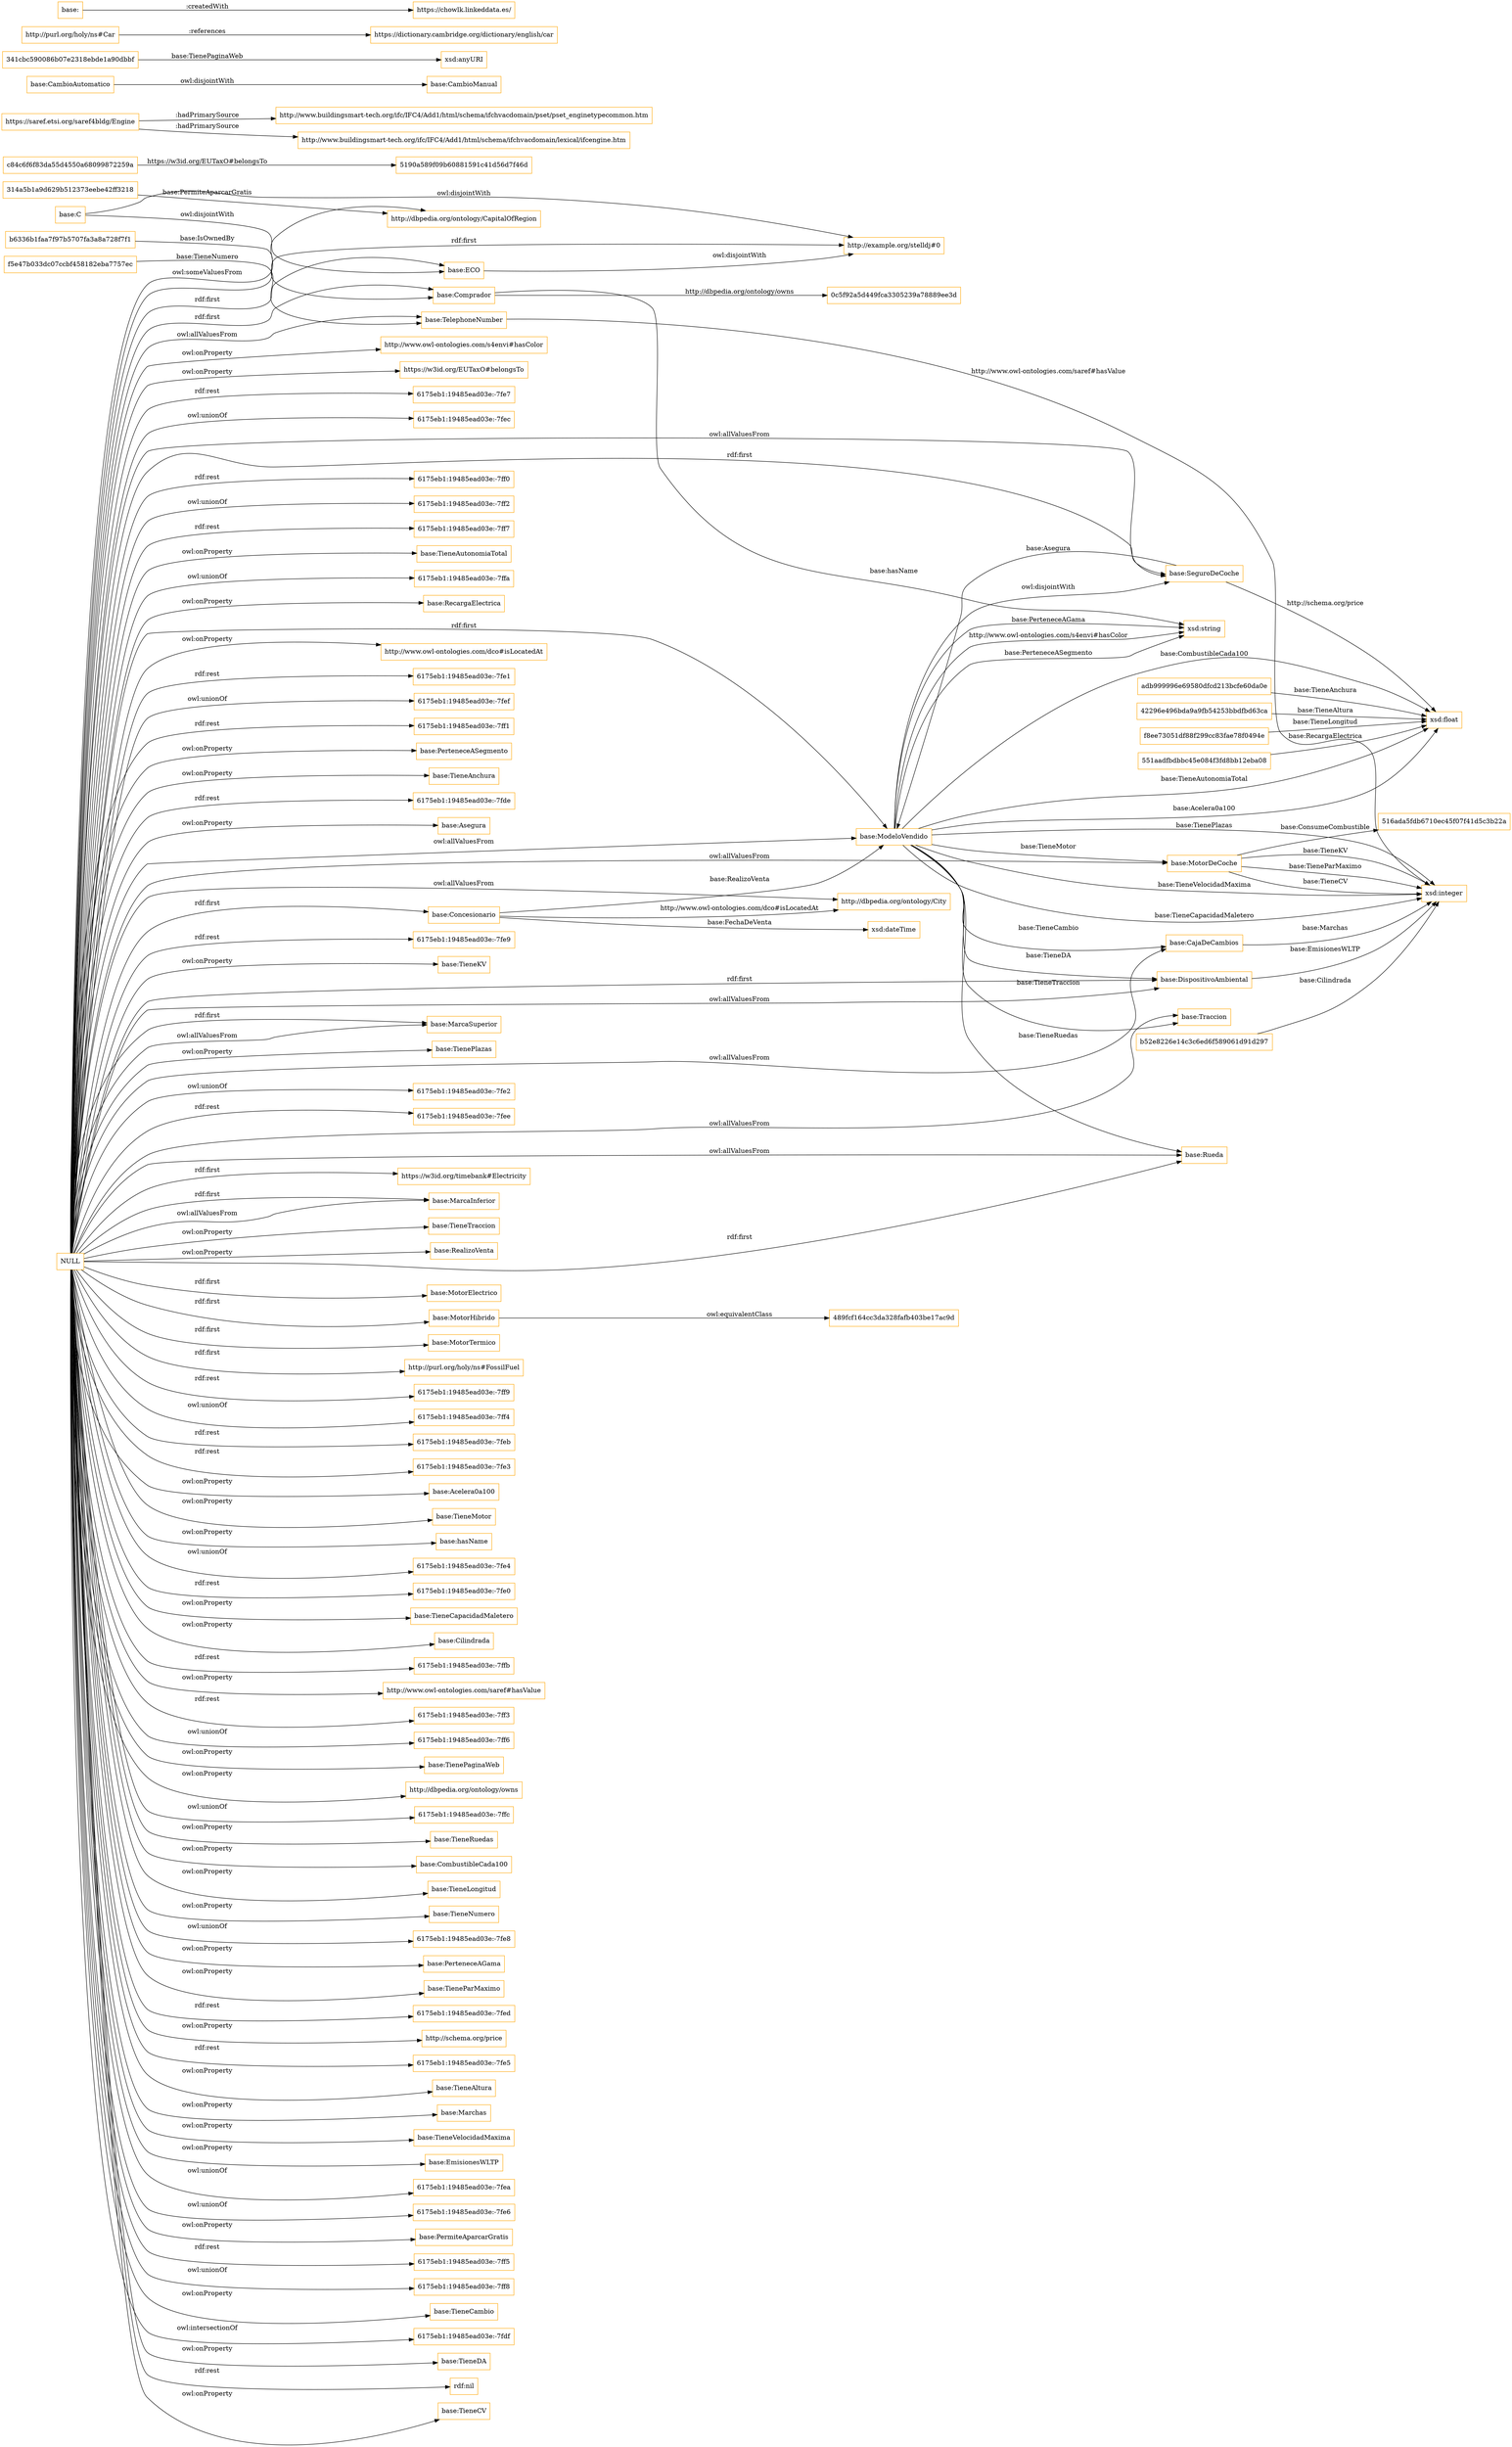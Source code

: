 digraph ar2dtool_diagram { 
rankdir=LR;
size="1501"
node [shape = rectangle, color="orange"]; "base:Traccion" "b52e8226e14c3c6ed6f589061d91d297" "c84c6f6f83da55d4550a68099872259a" "base:SeguroDeCoche" "base:MarcaSuperior" "42296e496bda9a9fb54253bbdfbd63ca" "314a5b1a9d629b512373eebe42ff3218" "http://dbpedia.org/ontology/CapitalOfRegion" "base:DispositivoAmbiental" "https://saref.etsi.org/saref4bldg/Engine" "b6336b1faa7f97b5707fa3a8a728f7f1" "489fcf164cc3da328fafb403be17ac9d" "base:TelephoneNumber" "base:Comprador" "base:MotorDeCoche" "base:Rueda" "f8ee73051df88f299cc83fae78f0494e" "base:Concesionario" "base:CambioManual" "5190a589f09b60881591c41d56d7f46d" "551aadfbdbbc45e084f3fd8bb12eba08" "https://w3id.org/timebank#Electricity" "adb999996e69580dfcd213bcfe60da0e" "base:CajaDeCambios" "f5e47b033dc07ccbf458182eba7757ec" "341cbc590086b07e2318ebde1a90dbbf" "0c5f92a5d449fca3305239a78889ee3d" "base:MarcaInferior" "base:CambioAutomatico" "http://dbpedia.org/ontology/City" "base:C" "base:ECO" "http://purl.org/holy/ns#Car" "base:ModeloVendido" "base:MotorElectrico" "base:MotorHibrido" "http://example.org/stelldj#0" "516ada5fdb6710ec45f07f41d5c3b22a" "base:MotorTermico" "http://purl.org/holy/ns#FossilFuel" ; /*classes style*/
	"base:C" -> "http://example.org/stelldj#0" [ label = "owl:disjointWith" ];
	"base:C" -> "base:ECO" [ label = "owl:disjointWith" ];
	"http://purl.org/holy/ns#Car" -> "https://dictionary.cambridge.org/dictionary/english/car" [ label = ":references" ];
	"base:CambioAutomatico" -> "base:CambioManual" [ label = "owl:disjointWith" ];
	"NULL" -> "base:Traccion" [ label = "owl:allValuesFrom" ];
	"NULL" -> "6175eb1:19485ead03e:-7ff9" [ label = "rdf:rest" ];
	"NULL" -> "6175eb1:19485ead03e:-7ff4" [ label = "owl:unionOf" ];
	"NULL" -> "6175eb1:19485ead03e:-7feb" [ label = "rdf:rest" ];
	"NULL" -> "6175eb1:19485ead03e:-7fe3" [ label = "rdf:rest" ];
	"NULL" -> "base:Acelera0a100" [ label = "owl:onProperty" ];
	"NULL" -> "base:MarcaInferior" [ label = "owl:allValuesFrom" ];
	"NULL" -> "base:TieneMotor" [ label = "owl:onProperty" ];
	"NULL" -> "base:hasName" [ label = "owl:onProperty" ];
	"NULL" -> "6175eb1:19485ead03e:-7fe4" [ label = "owl:unionOf" ];
	"NULL" -> "6175eb1:19485ead03e:-7fe0" [ label = "rdf:rest" ];
	"NULL" -> "base:Comprador" [ label = "rdf:first" ];
	"NULL" -> "base:TieneCapacidadMaletero" [ label = "owl:onProperty" ];
	"NULL" -> "base:Cilindrada" [ label = "owl:onProperty" ];
	"NULL" -> "6175eb1:19485ead03e:-7ffb" [ label = "rdf:rest" ];
	"NULL" -> "http://www.owl-ontologies.com/saref#hasValue" [ label = "owl:onProperty" ];
	"NULL" -> "base:MotorTermico" [ label = "rdf:first" ];
	"NULL" -> "6175eb1:19485ead03e:-7ff3" [ label = "rdf:rest" ];
	"NULL" -> "6175eb1:19485ead03e:-7ff6" [ label = "owl:unionOf" ];
	"NULL" -> "base:TienePaginaWeb" [ label = "owl:onProperty" ];
	"NULL" -> "http://dbpedia.org/ontology/owns" [ label = "owl:onProperty" ];
	"NULL" -> "6175eb1:19485ead03e:-7ffc" [ label = "owl:unionOf" ];
	"NULL" -> "base:TieneRuedas" [ label = "owl:onProperty" ];
	"NULL" -> "base:CombustibleCada100" [ label = "owl:onProperty" ];
	"NULL" -> "base:TieneLongitud" [ label = "owl:onProperty" ];
	"NULL" -> "http://example.org/stelldj#0" [ label = "rdf:first" ];
	"NULL" -> "base:TieneNumero" [ label = "owl:onProperty" ];
	"NULL" -> "6175eb1:19485ead03e:-7fe8" [ label = "owl:unionOf" ];
	"NULL" -> "base:PerteneceAGama" [ label = "owl:onProperty" ];
	"NULL" -> "base:ModeloVendido" [ label = "owl:allValuesFrom" ];
	"NULL" -> "base:TieneParMaximo" [ label = "owl:onProperty" ];
	"NULL" -> "6175eb1:19485ead03e:-7fed" [ label = "rdf:rest" ];
	"NULL" -> "http://schema.org/price" [ label = "owl:onProperty" ];
	"NULL" -> "6175eb1:19485ead03e:-7fe5" [ label = "rdf:rest" ];
	"NULL" -> "base:TieneAltura" [ label = "owl:onProperty" ];
	"NULL" -> "base:Marchas" [ label = "owl:onProperty" ];
	"NULL" -> "base:TieneVelocidadMaxima" [ label = "owl:onProperty" ];
	"NULL" -> "base:EmisionesWLTP" [ label = "owl:onProperty" ];
	"NULL" -> "6175eb1:19485ead03e:-7fea" [ label = "owl:unionOf" ];
	"NULL" -> "6175eb1:19485ead03e:-7fe6" [ label = "owl:unionOf" ];
	"NULL" -> "base:PermiteAparcarGratis" [ label = "owl:onProperty" ];
	"NULL" -> "6175eb1:19485ead03e:-7ff5" [ label = "rdf:rest" ];
	"NULL" -> "6175eb1:19485ead03e:-7ff8" [ label = "owl:unionOf" ];
	"NULL" -> "base:ModeloVendido" [ label = "rdf:first" ];
	"NULL" -> "base:Rueda" [ label = "owl:allValuesFrom" ];
	"NULL" -> "base:CajaDeCambios" [ label = "owl:allValuesFrom" ];
	"NULL" -> "base:TieneCambio" [ label = "owl:onProperty" ];
	"NULL" -> "6175eb1:19485ead03e:-7fdf" [ label = "owl:intersectionOf" ];
	"NULL" -> "https://w3id.org/timebank#Electricity" [ label = "rdf:first" ];
	"NULL" -> "base:TieneDA" [ label = "owl:onProperty" ];
	"NULL" -> "rdf:nil" [ label = "rdf:rest" ];
	"NULL" -> "base:DispositivoAmbiental" [ label = "owl:allValuesFrom" ];
	"NULL" -> "base:DispositivoAmbiental" [ label = "rdf:first" ];
	"NULL" -> "base:TieneCV" [ label = "owl:onProperty" ];
	"NULL" -> "http://purl.org/holy/ns#FossilFuel" [ label = "rdf:first" ];
	"NULL" -> "http://www.owl-ontologies.com/s4envi#hasColor" [ label = "owl:onProperty" ];
	"NULL" -> "base:MarcaSuperior" [ label = "rdf:first" ];
	"NULL" -> "https://w3id.org/EUTaxO#belongsTo" [ label = "owl:onProperty" ];
	"NULL" -> "6175eb1:19485ead03e:-7fe7" [ label = "rdf:rest" ];
	"NULL" -> "base:SeguroDeCoche" [ label = "owl:allValuesFrom" ];
	"NULL" -> "base:Concesionario" [ label = "rdf:first" ];
	"NULL" -> "base:SeguroDeCoche" [ label = "rdf:first" ];
	"NULL" -> "6175eb1:19485ead03e:-7fec" [ label = "owl:unionOf" ];
	"NULL" -> "base:MotorElectrico" [ label = "rdf:first" ];
	"NULL" -> "base:RecargaElectrica" [ label = "owl:onProperty" ];
	"NULL" -> "base:Rueda" [ label = "rdf:first" ];
	"NULL" -> "6175eb1:19485ead03e:-7ff0" [ label = "rdf:rest" ];
	"NULL" -> "base:ECO" [ label = "rdf:first" ];
	"NULL" -> "6175eb1:19485ead03e:-7ff2" [ label = "owl:unionOf" ];
	"NULL" -> "6175eb1:19485ead03e:-7ff7" [ label = "rdf:rest" ];
	"NULL" -> "base:TieneAutonomiaTotal" [ label = "owl:onProperty" ];
	"NULL" -> "6175eb1:19485ead03e:-7ffa" [ label = "owl:unionOf" ];
	"NULL" -> "http://www.owl-ontologies.com/dco#isLocatedAt" [ label = "owl:onProperty" ];
	"NULL" -> "6175eb1:19485ead03e:-7fe1" [ label = "rdf:rest" ];
	"NULL" -> "base:MarcaInferior" [ label = "rdf:first" ];
	"NULL" -> "6175eb1:19485ead03e:-7fef" [ label = "owl:unionOf" ];
	"NULL" -> "http://dbpedia.org/ontology/CapitalOfRegion" [ label = "owl:someValuesFrom" ];
	"NULL" -> "base:MotorHibrido" [ label = "rdf:first" ];
	"NULL" -> "6175eb1:19485ead03e:-7ff1" [ label = "rdf:rest" ];
	"NULL" -> "base:PerteneceASegmento" [ label = "owl:onProperty" ];
	"NULL" -> "base:TieneAnchura" [ label = "owl:onProperty" ];
	"NULL" -> "6175eb1:19485ead03e:-7fde" [ label = "rdf:rest" ];
	"NULL" -> "base:TelephoneNumber" [ label = "owl:allValuesFrom" ];
	"NULL" -> "base:MotorDeCoche" [ label = "owl:allValuesFrom" ];
	"NULL" -> "http://dbpedia.org/ontology/City" [ label = "owl:allValuesFrom" ];
	"NULL" -> "base:Asegura" [ label = "owl:onProperty" ];
	"NULL" -> "base:MarcaSuperior" [ label = "owl:allValuesFrom" ];
	"NULL" -> "6175eb1:19485ead03e:-7fe9" [ label = "rdf:rest" ];
	"NULL" -> "base:TieneKV" [ label = "owl:onProperty" ];
	"NULL" -> "base:TienePlazas" [ label = "owl:onProperty" ];
	"NULL" -> "6175eb1:19485ead03e:-7fe2" [ label = "owl:unionOf" ];
	"NULL" -> "6175eb1:19485ead03e:-7fee" [ label = "rdf:rest" ];
	"NULL" -> "base:TieneTraccion" [ label = "owl:onProperty" ];
	"NULL" -> "base:RealizoVenta" [ label = "owl:onProperty" ];
	"base:MotorHibrido" -> "489fcf164cc3da328fafb403be17ac9d" [ label = "owl:equivalentClass" ];
	"https://saref.etsi.org/saref4bldg/Engine" -> "http://www.buildingsmart-tech.org/ifc/IFC4/Add1/html/schema/ifchvacdomain/pset/pset_enginetypecommon.htm" [ label = ":hadPrimarySource" ];
	"https://saref.etsi.org/saref4bldg/Engine" -> "http://www.buildingsmart-tech.org/ifc/IFC4/Add1/html/schema/ifchvacdomain/lexical/ifcengine.htm" [ label = ":hadPrimarySource" ];
	"base:ECO" -> "http://example.org/stelldj#0" [ label = "owl:disjointWith" ];
	"base:ModeloVendido" -> "base:SeguroDeCoche" [ label = "owl:disjointWith" ];
	"base:" -> "https://chowlk.linkeddata.es/" [ label = ":createdWith" ];
	"b6336b1faa7f97b5707fa3a8a728f7f1" -> "base:Comprador" [ label = "base:IsOwnedBy" ];
	"base:Comprador" -> "xsd:string" [ label = "base:hasName" ];
	"base:Concesionario" -> "xsd:dateTime" [ label = "base:FechaDeVenta" ];
	"f5e47b033dc07ccbf458182eba7757ec" -> "base:TelephoneNumber" [ label = "base:TieneNumero" ];
	"base:ModeloVendido" -> "base:Traccion" [ label = "base:TieneTraccion" ];
	"341cbc590086b07e2318ebde1a90dbbf" -> "xsd:anyURI" [ label = "base:TienePaginaWeb" ];
	"f8ee73051df88f299cc83fae78f0494e" -> "xsd:float" [ label = "base:TieneLongitud" ];
	"42296e496bda9a9fb54253bbdfbd63ca" -> "xsd:float" [ label = "base:TieneAltura" ];
	"base:ModeloVendido" -> "xsd:float" [ label = "base:Acelera0a100" ];
	"base:MotorDeCoche" -> "xsd:integer" [ label = "base:TieneCV" ];
	"base:TelephoneNumber" -> "xsd:integer" [ label = "http://www.owl-ontologies.com/saref#hasValue" ];
	"base:ModeloVendido" -> "base:Rueda" [ label = "base:TieneRuedas" ];
	"base:MotorDeCoche" -> "516ada5fdb6710ec45f07f41d5c3b22a" [ label = "base:ConsumeCombustible" ];
	"base:Concesionario" -> "base:ModeloVendido" [ label = "base:RealizoVenta" ];
	"base:Concesionario" -> "http://dbpedia.org/ontology/City" [ label = "http://www.owl-ontologies.com/dco#isLocatedAt" ];
	"base:SeguroDeCoche" -> "xsd:float" [ label = "http://schema.org/price" ];
	"base:SeguroDeCoche" -> "base:ModeloVendido" [ label = "base:Asegura" ];
	"base:ModeloVendido" -> "base:DispositivoAmbiental" [ label = "base:TieneDA" ];
	"base:ModeloVendido" -> "base:CajaDeCambios" [ label = "base:TieneCambio" ];
	"base:ModeloVendido" -> "xsd:float" [ label = "base:CombustibleCada100" ];
	"adb999996e69580dfcd213bcfe60da0e" -> "xsd:float" [ label = "base:TieneAnchura" ];
	"base:ModeloVendido" -> "xsd:string" [ label = "base:PerteneceAGama" ];
	"base:ModeloVendido" -> "xsd:integer" [ label = "base:TieneVelocidadMaxima" ];
	"base:ModeloVendido" -> "xsd:integer" [ label = "base:TieneCapacidadMaletero" ];
	"base:MotorDeCoche" -> "xsd:integer" [ label = "base:TieneKV" ];
	"base:ModeloVendido" -> "xsd:string" [ label = "http://www.owl-ontologies.com/s4envi#hasColor" ];
	"base:ModeloVendido" -> "xsd:float" [ label = "base:TieneAutonomiaTotal" ];
	"c84c6f6f83da55d4550a68099872259a" -> "5190a589f09b60881591c41d56d7f46d" [ label = "https://w3id.org/EUTaxO#belongsTo" ];
	"base:CajaDeCambios" -> "xsd:integer" [ label = "base:Marchas" ];
	"base:ModeloVendido" -> "base:MotorDeCoche" [ label = "base:TieneMotor" ];
	"base:ModeloVendido" -> "xsd:string" [ label = "base:PerteneceASegmento" ];
	"551aadfbdbbc45e084f3fd8bb12eba08" -> "xsd:float" [ label = "base:RecargaElectrica" ];
	"base:Comprador" -> "0c5f92a5d449fca3305239a78889ee3d" [ label = "http://dbpedia.org/ontology/owns" ];
	"base:ModeloVendido" -> "xsd:integer" [ label = "base:TienePlazas" ];
	"base:MotorDeCoche" -> "xsd:integer" [ label = "base:TieneParMaximo" ];
	"b52e8226e14c3c6ed6f589061d91d297" -> "xsd:integer" [ label = "base:Cilindrada" ];
	"base:DispositivoAmbiental" -> "xsd:integer" [ label = "base:EmisionesWLTP" ];
	"314a5b1a9d629b512373eebe42ff3218" -> "http://dbpedia.org/ontology/CapitalOfRegion" [ label = "base:PermiteAparcarGratis" ];

}
